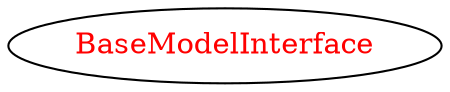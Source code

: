 digraph dependencyGraph {
 concentrate=true;
 ranksep="2.0";
 rankdir="LR"; 
 splines="ortho";
"BaseModelInterface" [fontcolor="red"];
}